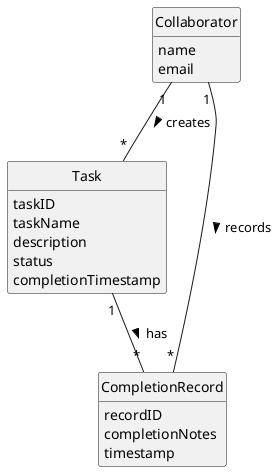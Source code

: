 @startuml
skinparam monochrome true
skinparam packageStyle rectangle
skinparam shadowing false
skinparam classAttributeIconSize 0
hide circle
hide methods

'title Domain Model for Task Completion

class Collaborator {
    name
    email
}

class Task {
    taskID
    taskName
    description
    status
    completionTimestamp
}

class CompletionRecord {
    recordID
    completionNotes
    timestamp
}

Collaborator "1" -- "*" Task : creates >
Task "1" -- "*" CompletionRecord : has >
Collaborator "1" -- "*" CompletionRecord : records >

@enduml
